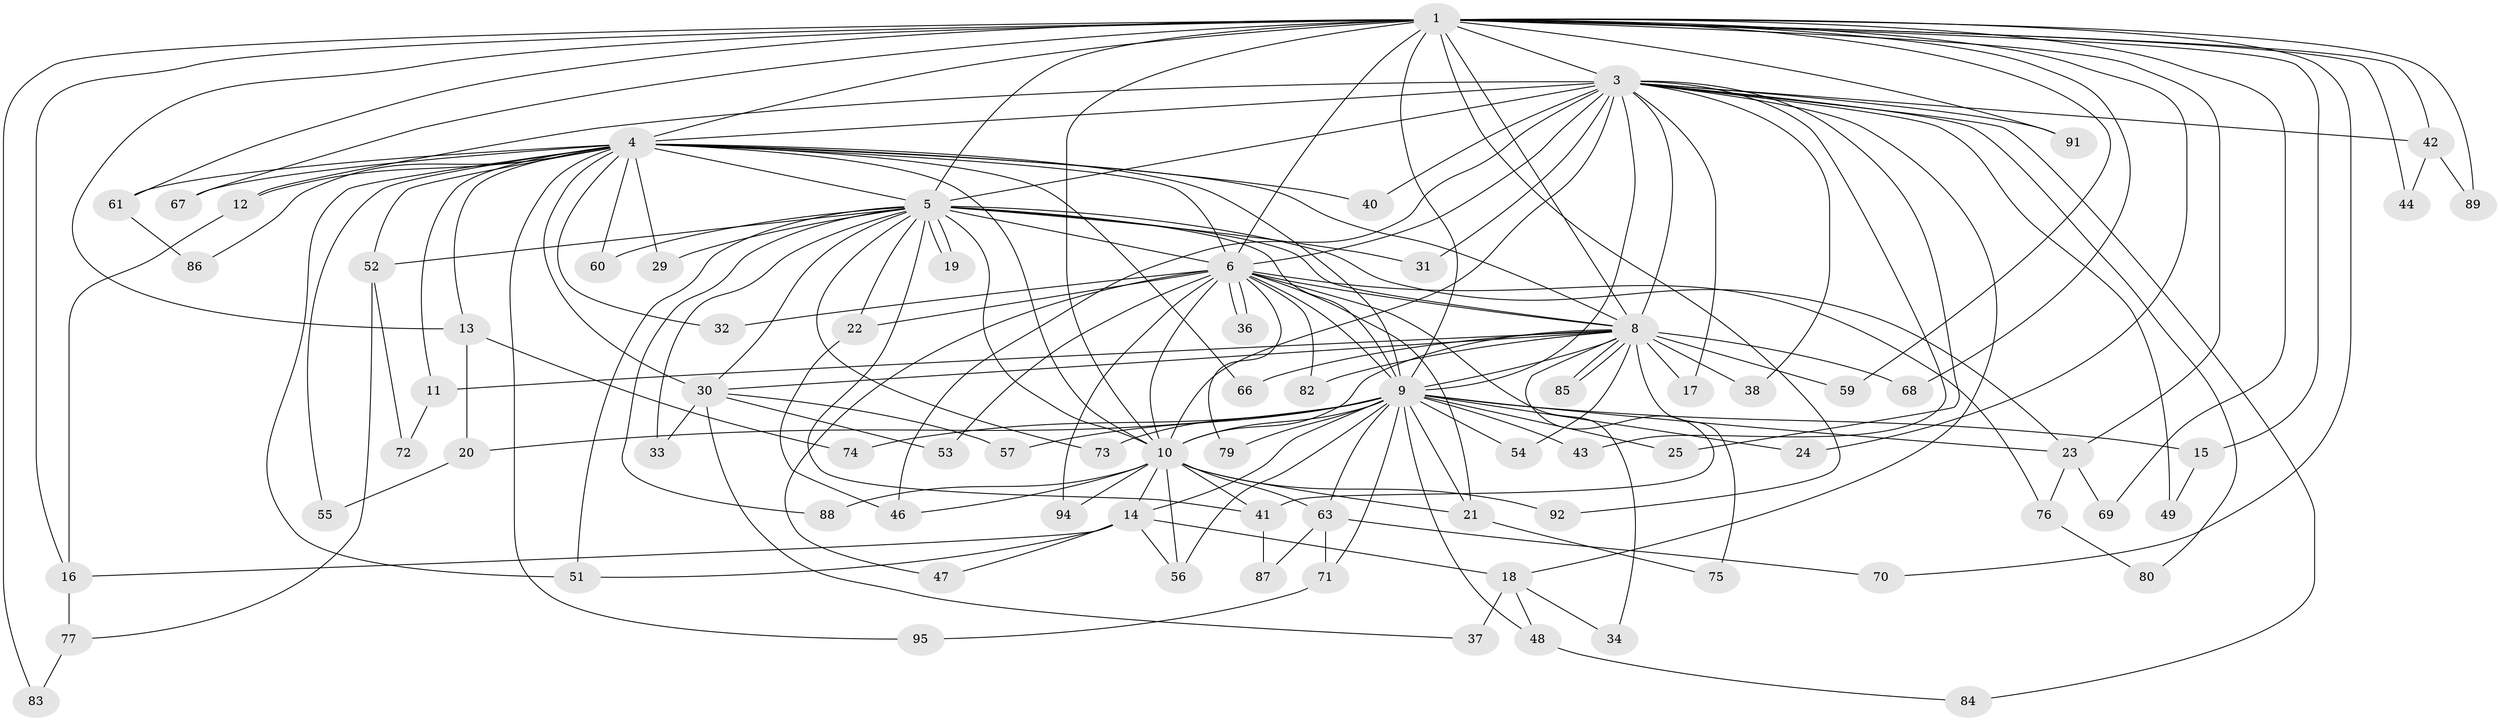 // Generated by graph-tools (version 1.1) at 2025/23/03/03/25 07:23:37]
// undirected, 78 vertices, 176 edges
graph export_dot {
graph [start="1"]
  node [color=gray90,style=filled];
  1 [super="+2"];
  3 [super="+7"];
  4 [super="+26"];
  5 [super="+27"];
  6 [super="+78"];
  8 [super="+35"];
  9 [super="+28"];
  10 [super="+50"];
  11;
  12;
  13;
  14 [super="+93"];
  15;
  16;
  17;
  18;
  19;
  20;
  21 [super="+58"];
  22;
  23 [super="+45"];
  24;
  25;
  29;
  30 [super="+39"];
  31;
  32;
  33;
  34;
  36;
  37 [super="+81"];
  38;
  40;
  41 [super="+62"];
  42;
  43;
  44;
  46;
  47;
  48;
  49;
  51 [super="+64"];
  52 [super="+90"];
  53;
  54;
  55;
  56 [super="+96"];
  57;
  59;
  60;
  61;
  63 [super="+65"];
  66;
  67;
  68;
  69;
  70;
  71;
  72;
  73;
  74;
  75;
  76;
  77;
  79;
  80;
  82;
  83;
  84;
  85;
  86;
  87;
  88;
  89;
  91;
  92;
  94;
  95;
  1 -- 3 [weight=4];
  1 -- 4 [weight=3];
  1 -- 5 [weight=2];
  1 -- 6 [weight=2];
  1 -- 8 [weight=2];
  1 -- 9 [weight=2];
  1 -- 10 [weight=2];
  1 -- 13;
  1 -- 23;
  1 -- 24;
  1 -- 42;
  1 -- 59;
  1 -- 61;
  1 -- 67;
  1 -- 68;
  1 -- 69;
  1 -- 70;
  1 -- 83;
  1 -- 89;
  1 -- 44;
  1 -- 15;
  1 -- 16;
  1 -- 91;
  1 -- 92;
  3 -- 4 [weight=2];
  3 -- 5 [weight=2];
  3 -- 6 [weight=2];
  3 -- 8 [weight=2];
  3 -- 9 [weight=2];
  3 -- 10 [weight=2];
  3 -- 12;
  3 -- 25;
  3 -- 31;
  3 -- 38;
  3 -- 43;
  3 -- 46;
  3 -- 80;
  3 -- 91;
  3 -- 40;
  3 -- 42;
  3 -- 17;
  3 -- 18;
  3 -- 49;
  3 -- 84;
  4 -- 5;
  4 -- 6;
  4 -- 8;
  4 -- 9;
  4 -- 10;
  4 -- 11;
  4 -- 12;
  4 -- 13;
  4 -- 30;
  4 -- 32;
  4 -- 40;
  4 -- 51;
  4 -- 55;
  4 -- 60;
  4 -- 61;
  4 -- 66;
  4 -- 67;
  4 -- 86;
  4 -- 95;
  4 -- 29;
  4 -- 52;
  5 -- 6;
  5 -- 8;
  5 -- 9;
  5 -- 10;
  5 -- 19;
  5 -- 19;
  5 -- 22;
  5 -- 29;
  5 -- 33;
  5 -- 41;
  5 -- 52 [weight=2];
  5 -- 88;
  5 -- 23;
  5 -- 73;
  5 -- 60;
  5 -- 30;
  5 -- 31;
  5 -- 51;
  6 -- 8;
  6 -- 9;
  6 -- 10;
  6 -- 21 [weight=2];
  6 -- 22;
  6 -- 32;
  6 -- 34;
  6 -- 36;
  6 -- 36;
  6 -- 47;
  6 -- 53;
  6 -- 76;
  6 -- 79;
  6 -- 82;
  6 -- 94;
  8 -- 9 [weight=2];
  8 -- 10 [weight=2];
  8 -- 11;
  8 -- 17;
  8 -- 38;
  8 -- 41;
  8 -- 59;
  8 -- 66;
  8 -- 68;
  8 -- 75;
  8 -- 85;
  8 -- 85;
  8 -- 82;
  8 -- 54;
  8 -- 30;
  9 -- 10;
  9 -- 14;
  9 -- 15;
  9 -- 20;
  9 -- 21;
  9 -- 23;
  9 -- 24;
  9 -- 25;
  9 -- 43;
  9 -- 48;
  9 -- 54;
  9 -- 56;
  9 -- 57;
  9 -- 63;
  9 -- 71;
  9 -- 73;
  9 -- 74;
  9 -- 79;
  10 -- 14;
  10 -- 56;
  10 -- 63 [weight=2];
  10 -- 88;
  10 -- 94;
  10 -- 92;
  10 -- 46;
  10 -- 21;
  10 -- 41;
  11 -- 72;
  12 -- 16;
  13 -- 20;
  13 -- 74;
  14 -- 18;
  14 -- 47;
  14 -- 51;
  14 -- 16;
  14 -- 56;
  15 -- 49;
  16 -- 77;
  18 -- 34;
  18 -- 37 [weight=2];
  18 -- 48;
  20 -- 55;
  21 -- 75;
  22 -- 46;
  23 -- 76;
  23 -- 69;
  30 -- 33;
  30 -- 37;
  30 -- 57;
  30 -- 53;
  41 -- 87;
  42 -- 44;
  42 -- 89;
  48 -- 84;
  52 -- 72;
  52 -- 77;
  61 -- 86;
  63 -- 71;
  63 -- 87;
  63 -- 70;
  71 -- 95;
  76 -- 80;
  77 -- 83;
}
